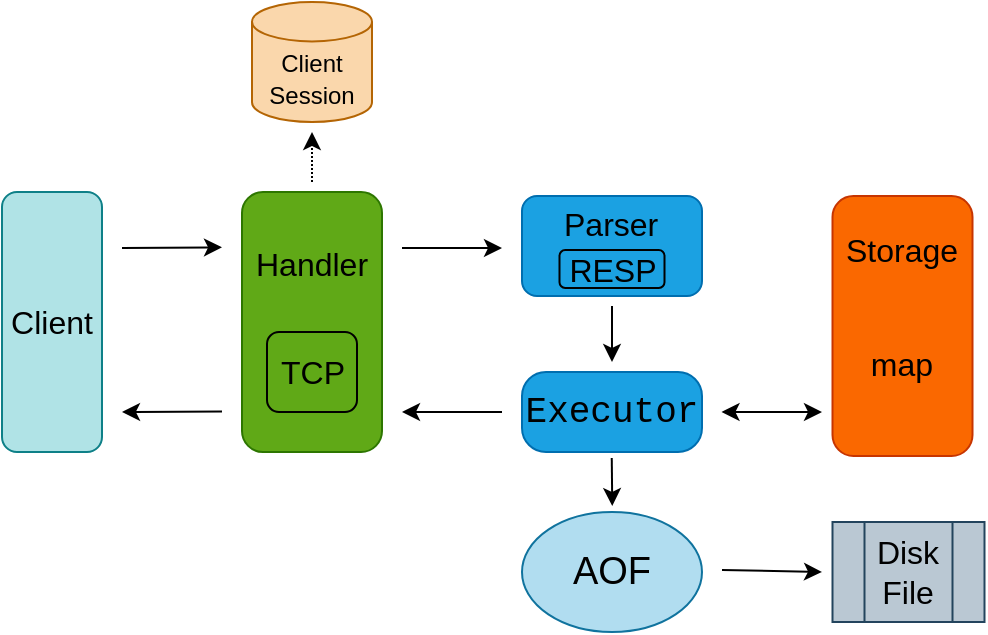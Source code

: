 <mxfile>
    <diagram id="t_CWel_lGQvZ8wkV2hR_" name="Page-1">
        <mxGraphModel dx="461" dy="396" grid="1" gridSize="10" guides="1" tooltips="1" connect="1" arrows="1" fold="1" page="1" pageScale="1" pageWidth="827" pageHeight="1169" math="0" shadow="0">
            <root>
                <mxCell id="0"/>
                <mxCell id="1" parent="0"/>
                <mxCell id="2" value="&lt;font style=&quot;font-size: 16px;&quot;&gt;Client&lt;/font&gt;" style="rounded=1;whiteSpace=wrap;html=1;fillColor=#b0e3e6;strokeColor=#0e8088;" vertex="1" parent="1">
                    <mxGeometry x="10" y="105" width="50" height="130" as="geometry"/>
                </mxCell>
                <mxCell id="3" value="&lt;span style=&quot;font-size: 16px;&quot;&gt;&lt;font color=&quot;#000000&quot;&gt;Handler&lt;br&gt;&lt;br&gt;&lt;br&gt;&lt;/font&gt;&lt;br&gt;&lt;/span&gt;" style="rounded=1;whiteSpace=wrap;html=1;fillColor=#60a917;strokeColor=#2D7600;fontColor=#ffffff;" vertex="1" parent="1">
                    <mxGeometry x="130" y="105" width="70" height="130" as="geometry"/>
                </mxCell>
                <mxCell id="4" value="&lt;font color=&quot;#000000&quot;&gt;TCP&lt;/font&gt;" style="rounded=1;whiteSpace=wrap;html=1;fontSize=16;fillColor=#60a917;strokeColor=#000000;fontColor=#ffffff;" vertex="1" parent="1">
                    <mxGeometry x="142.5" y="175" width="45" height="40" as="geometry"/>
                </mxCell>
                <mxCell id="6" value="" style="endArrow=classic;html=1;fontSize=16;fontColor=#000000;" edge="1" parent="1">
                    <mxGeometry width="50" height="50" relative="1" as="geometry">
                        <mxPoint x="70" y="133" as="sourcePoint"/>
                        <mxPoint x="120" y="132.66" as="targetPoint"/>
                    </mxGeometry>
                </mxCell>
                <mxCell id="7" value="" style="rounded=1;whiteSpace=wrap;html=1;strokeColor=#006EAF;fontSize=16;fontColor=#ffffff;fillColor=#1ba1e2;" vertex="1" parent="1">
                    <mxGeometry x="270" y="107" width="90" height="50" as="geometry"/>
                </mxCell>
                <mxCell id="8" value="&lt;font color=&quot;#000000&quot;&gt;RESP&lt;/font&gt;" style="rounded=1;whiteSpace=wrap;html=1;fontSize=16;fillColor=#1ba1e2;strokeColor=#000000;fontColor=#ffffff;" vertex="1" parent="1">
                    <mxGeometry x="288.75" y="134" width="52.5" height="19" as="geometry"/>
                </mxCell>
                <mxCell id="10" value="" style="endArrow=classic;html=1;fontSize=16;fontColor=#000000;" edge="1" parent="1">
                    <mxGeometry width="50" height="50" relative="1" as="geometry">
                        <mxPoint x="210" y="133" as="sourcePoint"/>
                        <mxPoint x="260" y="133" as="targetPoint"/>
                    </mxGeometry>
                </mxCell>
                <mxCell id="12" value="&lt;span style=&quot;font-family: Consolas, &amp;quot;Courier New&amp;quot;, monospace; font-size: 18px;&quot;&gt;&lt;font style=&quot;&quot; color=&quot;#000000&quot;&gt;Executor&lt;/font&gt;&lt;/span&gt;" style="rounded=1;whiteSpace=wrap;html=1;strokeColor=#006EAF;fontSize=16;fontColor=#ffffff;fillColor=#1ba1e2;arcSize=30;" vertex="1" parent="1">
                    <mxGeometry x="270" y="195" width="90" height="40" as="geometry"/>
                </mxCell>
                <mxCell id="13" value="&lt;span style=&quot;color: rgb(0, 0, 0); font-family: Helvetica; font-size: 16px; font-style: normal; font-variant-ligatures: normal; font-variant-caps: normal; font-weight: 400; letter-spacing: normal; orphans: 2; text-align: center; text-indent: 0px; text-transform: none; widows: 2; word-spacing: 0px; -webkit-text-stroke-width: 0px; text-decoration-thickness: initial; text-decoration-style: initial; text-decoration-color: initial; float: none; display: inline !important;&quot;&gt;Parser&lt;/span&gt;" style="text;whiteSpace=wrap;html=1;fontSize=16;fontColor=#ffffff;fillColor=none;strokeColor=none;" vertex="1" parent="1">
                    <mxGeometry x="288.75" y="105" width="80" height="40" as="geometry"/>
                </mxCell>
                <mxCell id="14" value="" style="endArrow=classic;html=1;fontSize=16;fontColor=#000000;fillColor=#1ba1e2;strokeColor=#000000;" edge="1" parent="1">
                    <mxGeometry width="50" height="50" relative="1" as="geometry">
                        <mxPoint x="315.0" y="162" as="sourcePoint"/>
                        <mxPoint x="315" y="190" as="targetPoint"/>
                    </mxGeometry>
                </mxCell>
                <mxCell id="15" value="&lt;p style=&quot;line-height: 90%;&quot;&gt;&lt;font style=&quot;font-size: 12px;&quot;&gt;Client&lt;br&gt;Session&lt;/font&gt;&lt;/p&gt;" style="shape=cylinder3;whiteSpace=wrap;html=1;boundedLbl=1;backgroundOutline=1;size=9.854;labelBackgroundColor=none;strokeColor=#b46504;fontSize=16;fillColor=#fad7ac;" vertex="1" parent="1">
                    <mxGeometry x="135" y="10" width="60" height="60" as="geometry"/>
                </mxCell>
                <mxCell id="16" value="&lt;span style=&quot;font-size: 16px;&quot;&gt;&lt;font color=&quot;#000000&quot;&gt;Storage&lt;br&gt;&lt;br&gt;&lt;br&gt;map&lt;br&gt;&lt;/font&gt;&lt;br&gt;&lt;/span&gt;" style="rounded=1;whiteSpace=wrap;html=1;fillColor=#fa6800;strokeColor=#C73500;fontColor=#000000;" vertex="1" parent="1">
                    <mxGeometry x="425.25" y="107" width="70" height="130" as="geometry"/>
                </mxCell>
                <mxCell id="17" value="" style="endArrow=classic;html=1;fontSize=16;fontColor=#000000;dashed=1;dashPattern=1 1;" edge="1" parent="1">
                    <mxGeometry width="50" height="50" relative="1" as="geometry">
                        <mxPoint x="165" y="100" as="sourcePoint"/>
                        <mxPoint x="165" y="75" as="targetPoint"/>
                    </mxGeometry>
                </mxCell>
                <mxCell id="18" value="" style="endArrow=classic;html=1;fontSize=16;fontColor=#000000;startArrow=classic;startFill=1;" edge="1" parent="1">
                    <mxGeometry width="50" height="50" relative="1" as="geometry">
                        <mxPoint x="369.75" y="215" as="sourcePoint"/>
                        <mxPoint x="420" y="215" as="targetPoint"/>
                    </mxGeometry>
                </mxCell>
                <mxCell id="19" value="&lt;font style=&quot;font-size: 16px;&quot;&gt;Disk File&lt;/font&gt;" style="shape=process;whiteSpace=wrap;html=1;backgroundOutline=1;labelBackgroundColor=none;strokeColor=#23445d;fontSize=12;fillColor=#bac8d3;size=0.211;" vertex="1" parent="1">
                    <mxGeometry x="425.25" y="270" width="76" height="50" as="geometry"/>
                </mxCell>
                <mxCell id="20" value="AOF" style="ellipse;whiteSpace=wrap;html=1;labelBackgroundColor=none;strokeColor=#10739e;fontSize=19;fillColor=#b1ddf0;" vertex="1" parent="1">
                    <mxGeometry x="270" y="265" width="90" height="60" as="geometry"/>
                </mxCell>
                <mxCell id="22" value="" style="endArrow=classic;html=1;fontSize=16;fontColor=#000000;" edge="1" parent="1">
                    <mxGeometry width="50" height="50" relative="1" as="geometry">
                        <mxPoint x="370" y="294" as="sourcePoint"/>
                        <mxPoint x="420" y="295.0" as="targetPoint"/>
                    </mxGeometry>
                </mxCell>
                <mxCell id="23" value="" style="endArrow=classic;html=1;fontSize=16;fontColor=#000000;" edge="1" parent="1">
                    <mxGeometry width="50" height="50" relative="1" as="geometry">
                        <mxPoint x="120" y="214.71" as="sourcePoint"/>
                        <mxPoint x="70" y="215" as="targetPoint"/>
                    </mxGeometry>
                </mxCell>
                <mxCell id="24" value="" style="endArrow=classic;html=1;fontSize=16;fontColor=#000000;startArrow=none;startFill=0;endFill=1;" edge="1" parent="1">
                    <mxGeometry width="50" height="50" relative="1" as="geometry">
                        <mxPoint x="260" y="215" as="sourcePoint"/>
                        <mxPoint x="210" y="215" as="targetPoint"/>
                    </mxGeometry>
                </mxCell>
                <mxCell id="26" value="" style="endArrow=classic;html=1;fontSize=16;fontColor=#000000;fillColor=#1ba1e2;strokeColor=#000000;" edge="1" parent="1">
                    <mxGeometry width="50" height="50" relative="1" as="geometry">
                        <mxPoint x="314.88" y="238" as="sourcePoint"/>
                        <mxPoint x="315.13" y="262" as="targetPoint"/>
                    </mxGeometry>
                </mxCell>
            </root>
        </mxGraphModel>
    </diagram>
</mxfile>